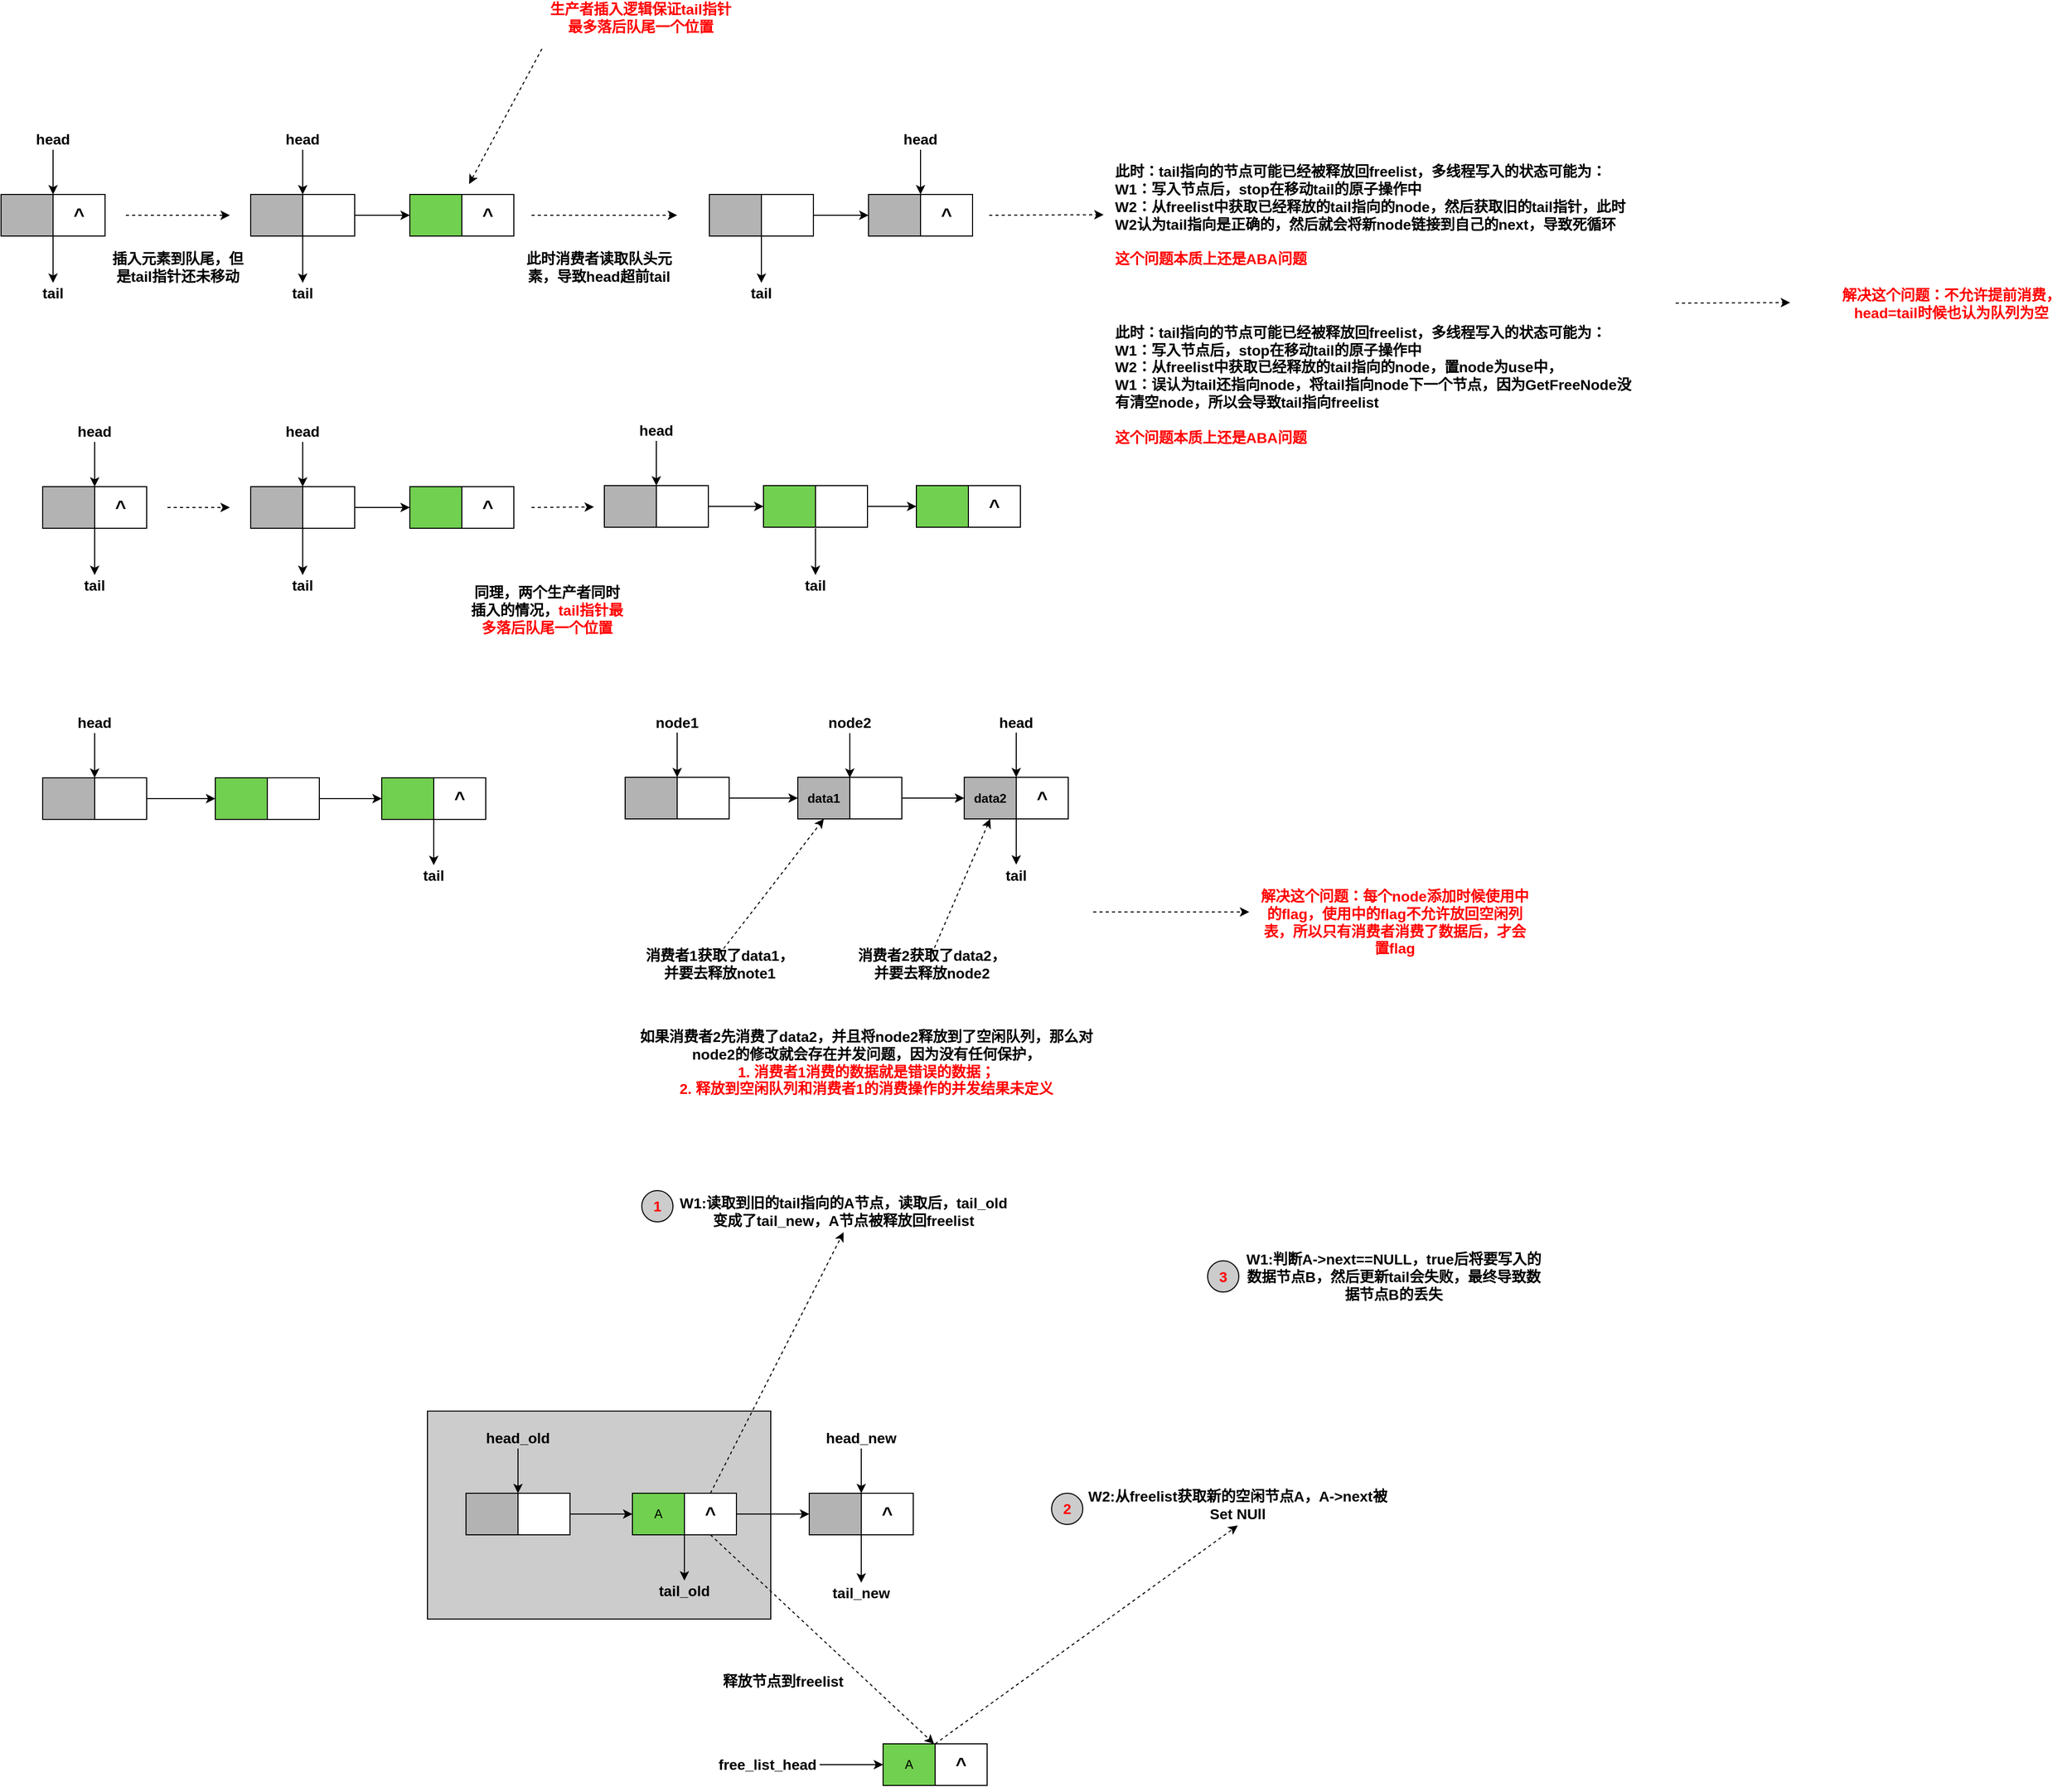 <mxfile version="14.1.1" type="github">
  <diagram id="2i-kSuf8YJ6PZaOD5piu" name="Page-1">
    <mxGraphModel dx="1186" dy="677" grid="1" gridSize="10" guides="1" tooltips="1" connect="1" arrows="1" fold="1" page="1" pageScale="1" pageWidth="827" pageHeight="1169" math="0" shadow="0">
      <root>
        <mxCell id="0" />
        <mxCell id="1" parent="0" />
        <mxCell id="8-dQ2X6_LbKBHd7kXa2N-51" value="" style="rounded=0;whiteSpace=wrap;html=1;fillColor=#CCCCCC;" vertex="1" parent="1">
          <mxGeometry x="530" y="1650" width="330" height="200" as="geometry" />
        </mxCell>
        <mxCell id="gaz1Uu5AwIauGs2SwcmH-5" value="" style="group" parent="1" vertex="1" connectable="0">
          <mxGeometry x="120" y="480" width="100" height="40" as="geometry" />
        </mxCell>
        <mxCell id="gaz1Uu5AwIauGs2SwcmH-3" value="" style="rounded=0;whiteSpace=wrap;html=1;fillColor=#B3B3B3;" parent="gaz1Uu5AwIauGs2SwcmH-5" vertex="1">
          <mxGeometry width="50" height="40" as="geometry" />
        </mxCell>
        <mxCell id="gaz1Uu5AwIauGs2SwcmH-4" value="&lt;b&gt;&lt;font style=&quot;font-size: 18px&quot;&gt;^&lt;/font&gt;&lt;/b&gt;" style="rounded=0;whiteSpace=wrap;html=1;" parent="gaz1Uu5AwIauGs2SwcmH-5" vertex="1">
          <mxGeometry x="50" width="50" height="40" as="geometry" />
        </mxCell>
        <mxCell id="gaz1Uu5AwIauGs2SwcmH-7" value="" style="endArrow=classic;html=1;entryX=0;entryY=0;entryDx=0;entryDy=0;" parent="1" source="gaz1Uu5AwIauGs2SwcmH-8" target="gaz1Uu5AwIauGs2SwcmH-4" edge="1">
          <mxGeometry width="50" height="50" relative="1" as="geometry">
            <mxPoint x="170" y="430" as="sourcePoint" />
            <mxPoint x="230" y="390" as="targetPoint" />
          </mxGeometry>
        </mxCell>
        <mxCell id="gaz1Uu5AwIauGs2SwcmH-8" value="&lt;font style=&quot;font-size: 14px&quot;&gt;&lt;b&gt;head&lt;/b&gt;&lt;/font&gt;" style="text;html=1;strokeColor=none;fillColor=none;align=center;verticalAlign=middle;whiteSpace=wrap;rounded=0;" parent="1" vertex="1">
          <mxGeometry x="150" y="417" width="40" height="20" as="geometry" />
        </mxCell>
        <mxCell id="gaz1Uu5AwIauGs2SwcmH-10" value="&lt;font style=&quot;font-size: 14px&quot;&gt;&lt;b&gt;tail&lt;/b&gt;&lt;/font&gt;" style="text;html=1;strokeColor=none;fillColor=none;align=center;verticalAlign=middle;whiteSpace=wrap;rounded=0;" parent="1" vertex="1">
          <mxGeometry x="150" y="565" width="40" height="20" as="geometry" />
        </mxCell>
        <mxCell id="gaz1Uu5AwIauGs2SwcmH-12" value="" style="endArrow=classic;html=1;exitX=1;exitY=1;exitDx=0;exitDy=0;entryX=0.5;entryY=0;entryDx=0;entryDy=0;" parent="1" source="gaz1Uu5AwIauGs2SwcmH-3" target="gaz1Uu5AwIauGs2SwcmH-10" edge="1">
          <mxGeometry width="50" height="50" relative="1" as="geometry">
            <mxPoint x="169.5" y="530" as="sourcePoint" />
            <mxPoint x="170" y="560" as="targetPoint" />
          </mxGeometry>
        </mxCell>
        <mxCell id="gaz1Uu5AwIauGs2SwcmH-13" value="" style="group" parent="1" vertex="1" connectable="0">
          <mxGeometry x="360" y="480" width="100" height="40" as="geometry" />
        </mxCell>
        <mxCell id="gaz1Uu5AwIauGs2SwcmH-14" value="" style="rounded=0;whiteSpace=wrap;html=1;fillColor=#B3B3B3;" parent="gaz1Uu5AwIauGs2SwcmH-13" vertex="1">
          <mxGeometry width="50" height="40" as="geometry" />
        </mxCell>
        <mxCell id="gaz1Uu5AwIauGs2SwcmH-15" value="" style="rounded=0;whiteSpace=wrap;html=1;" parent="gaz1Uu5AwIauGs2SwcmH-13" vertex="1">
          <mxGeometry x="50" width="50" height="40" as="geometry" />
        </mxCell>
        <mxCell id="gaz1Uu5AwIauGs2SwcmH-16" value="" style="endArrow=classic;html=1;entryX=0;entryY=0;entryDx=0;entryDy=0;" parent="1" source="gaz1Uu5AwIauGs2SwcmH-17" target="gaz1Uu5AwIauGs2SwcmH-15" edge="1">
          <mxGeometry width="50" height="50" relative="1" as="geometry">
            <mxPoint x="410" y="430" as="sourcePoint" />
            <mxPoint x="470" y="390" as="targetPoint" />
          </mxGeometry>
        </mxCell>
        <mxCell id="gaz1Uu5AwIauGs2SwcmH-17" value="&lt;font style=&quot;font-size: 14px&quot;&gt;&lt;b&gt;head&lt;/b&gt;&lt;/font&gt;" style="text;html=1;strokeColor=none;fillColor=none;align=center;verticalAlign=middle;whiteSpace=wrap;rounded=0;" parent="1" vertex="1">
          <mxGeometry x="390" y="417" width="40" height="20" as="geometry" />
        </mxCell>
        <mxCell id="gaz1Uu5AwIauGs2SwcmH-18" value="&lt;font style=&quot;font-size: 14px&quot;&gt;&lt;b&gt;tail&lt;/b&gt;&lt;/font&gt;" style="text;html=1;strokeColor=none;fillColor=none;align=center;verticalAlign=middle;whiteSpace=wrap;rounded=0;" parent="1" vertex="1">
          <mxGeometry x="390" y="565" width="40" height="20" as="geometry" />
        </mxCell>
        <mxCell id="gaz1Uu5AwIauGs2SwcmH-19" value="" style="endArrow=classic;html=1;exitX=1;exitY=1;exitDx=0;exitDy=0;entryX=0.5;entryY=0;entryDx=0;entryDy=0;" parent="1" source="gaz1Uu5AwIauGs2SwcmH-14" target="gaz1Uu5AwIauGs2SwcmH-18" edge="1">
          <mxGeometry width="50" height="50" relative="1" as="geometry">
            <mxPoint x="409.5" y="530" as="sourcePoint" />
            <mxPoint x="410" y="560" as="targetPoint" />
          </mxGeometry>
        </mxCell>
        <mxCell id="gaz1Uu5AwIauGs2SwcmH-20" value="" style="endArrow=classic;html=1;entryX=0;entryY=0.5;entryDx=0;entryDy=0;" parent="1" source="gaz1Uu5AwIauGs2SwcmH-15" target="gaz1Uu5AwIauGs2SwcmH-22" edge="1">
          <mxGeometry width="50" height="50" relative="1" as="geometry">
            <mxPoint x="530" y="527" as="sourcePoint" />
            <mxPoint x="510" y="500" as="targetPoint" />
          </mxGeometry>
        </mxCell>
        <mxCell id="gaz1Uu5AwIauGs2SwcmH-25" value="" style="group" parent="1" vertex="1" connectable="0">
          <mxGeometry x="513" y="480" width="100" height="40" as="geometry" />
        </mxCell>
        <mxCell id="gaz1Uu5AwIauGs2SwcmH-22" value="" style="rounded=0;whiteSpace=wrap;html=1;fillColor=#71D04F;" parent="gaz1Uu5AwIauGs2SwcmH-25" vertex="1">
          <mxGeometry width="50" height="40" as="geometry" />
        </mxCell>
        <mxCell id="gaz1Uu5AwIauGs2SwcmH-23" value="&lt;b&gt;&lt;font style=&quot;font-size: 18px&quot;&gt;^&lt;/font&gt;&lt;/b&gt;" style="rounded=0;whiteSpace=wrap;html=1;" parent="gaz1Uu5AwIauGs2SwcmH-25" vertex="1">
          <mxGeometry x="50" width="50" height="40" as="geometry" />
        </mxCell>
        <mxCell id="gaz1Uu5AwIauGs2SwcmH-26" value="" style="group" parent="1" vertex="1" connectable="0">
          <mxGeometry x="801" y="480" width="100" height="40" as="geometry" />
        </mxCell>
        <mxCell id="gaz1Uu5AwIauGs2SwcmH-27" value="" style="rounded=0;whiteSpace=wrap;html=1;fillColor=#B3B3B3;" parent="gaz1Uu5AwIauGs2SwcmH-26" vertex="1">
          <mxGeometry width="50" height="40" as="geometry" />
        </mxCell>
        <mxCell id="gaz1Uu5AwIauGs2SwcmH-28" value="" style="rounded=0;whiteSpace=wrap;html=1;" parent="gaz1Uu5AwIauGs2SwcmH-26" vertex="1">
          <mxGeometry x="50" width="50" height="40" as="geometry" />
        </mxCell>
        <mxCell id="gaz1Uu5AwIauGs2SwcmH-29" value="" style="endArrow=classic;html=1;entryX=1;entryY=0;entryDx=0;entryDy=0;" parent="1" source="gaz1Uu5AwIauGs2SwcmH-30" target="gaz1Uu5AwIauGs2SwcmH-35" edge="1">
          <mxGeometry width="50" height="50" relative="1" as="geometry">
            <mxPoint x="1004" y="430" as="sourcePoint" />
            <mxPoint x="1004" y="480" as="targetPoint" />
          </mxGeometry>
        </mxCell>
        <mxCell id="gaz1Uu5AwIauGs2SwcmH-30" value="&lt;font style=&quot;font-size: 14px&quot;&gt;&lt;b&gt;head&lt;/b&gt;&lt;/font&gt;" style="text;html=1;strokeColor=none;fillColor=none;align=center;verticalAlign=middle;whiteSpace=wrap;rounded=0;" parent="1" vertex="1">
          <mxGeometry x="984" y="417" width="40" height="20" as="geometry" />
        </mxCell>
        <mxCell id="gaz1Uu5AwIauGs2SwcmH-31" value="&lt;font style=&quot;font-size: 14px&quot;&gt;&lt;b&gt;tail&lt;/b&gt;&lt;/font&gt;" style="text;html=1;strokeColor=none;fillColor=none;align=center;verticalAlign=middle;whiteSpace=wrap;rounded=0;" parent="1" vertex="1">
          <mxGeometry x="831" y="565" width="40" height="20" as="geometry" />
        </mxCell>
        <mxCell id="gaz1Uu5AwIauGs2SwcmH-32" value="" style="endArrow=classic;html=1;exitX=1;exitY=1;exitDx=0;exitDy=0;entryX=0.5;entryY=0;entryDx=0;entryDy=0;" parent="1" source="gaz1Uu5AwIauGs2SwcmH-27" target="gaz1Uu5AwIauGs2SwcmH-31" edge="1">
          <mxGeometry width="50" height="50" relative="1" as="geometry">
            <mxPoint x="850.5" y="530" as="sourcePoint" />
            <mxPoint x="851" y="560" as="targetPoint" />
          </mxGeometry>
        </mxCell>
        <mxCell id="gaz1Uu5AwIauGs2SwcmH-33" value="" style="endArrow=classic;html=1;entryX=0;entryY=0.5;entryDx=0;entryDy=0;" parent="1" source="gaz1Uu5AwIauGs2SwcmH-28" target="gaz1Uu5AwIauGs2SwcmH-35" edge="1">
          <mxGeometry width="50" height="50" relative="1" as="geometry">
            <mxPoint x="971" y="527" as="sourcePoint" />
            <mxPoint x="951" y="500" as="targetPoint" />
          </mxGeometry>
        </mxCell>
        <mxCell id="gaz1Uu5AwIauGs2SwcmH-37" value="" style="group" parent="1" vertex="1" connectable="0">
          <mxGeometry x="954" y="480" width="100" height="40" as="geometry" />
        </mxCell>
        <mxCell id="gaz1Uu5AwIauGs2SwcmH-35" value="" style="rounded=0;whiteSpace=wrap;html=1;fillColor=#B3B3B3;" parent="gaz1Uu5AwIauGs2SwcmH-37" vertex="1">
          <mxGeometry width="50" height="40" as="geometry" />
        </mxCell>
        <mxCell id="gaz1Uu5AwIauGs2SwcmH-36" value="&lt;b&gt;&lt;font style=&quot;font-size: 18px&quot;&gt;^&lt;/font&gt;&lt;/b&gt;" style="rounded=0;whiteSpace=wrap;html=1;" parent="gaz1Uu5AwIauGs2SwcmH-37" vertex="1">
          <mxGeometry x="50" width="50" height="40" as="geometry" />
        </mxCell>
        <mxCell id="gaz1Uu5AwIauGs2SwcmH-45" value="" style="endArrow=classic;html=1;dashed=1;" parent="1" edge="1">
          <mxGeometry width="50" height="50" relative="1" as="geometry">
            <mxPoint x="240" y="500" as="sourcePoint" />
            <mxPoint x="340" y="500" as="targetPoint" />
          </mxGeometry>
        </mxCell>
        <mxCell id="gaz1Uu5AwIauGs2SwcmH-46" value="" style="endArrow=classic;html=1;dashed=1;" parent="1" edge="1">
          <mxGeometry width="50" height="50" relative="1" as="geometry">
            <mxPoint x="630" y="500" as="sourcePoint" />
            <mxPoint x="770" y="500" as="targetPoint" />
          </mxGeometry>
        </mxCell>
        <mxCell id="gaz1Uu5AwIauGs2SwcmH-47" value="" style="endArrow=classic;html=1;dashed=1;" parent="1" edge="1">
          <mxGeometry width="50" height="50" relative="1" as="geometry">
            <mxPoint x="1070" y="500" as="sourcePoint" />
            <mxPoint x="1180" y="499.5" as="targetPoint" />
          </mxGeometry>
        </mxCell>
        <mxCell id="gaz1Uu5AwIauGs2SwcmH-48" value="" style="group" parent="1" vertex="1" connectable="0">
          <mxGeometry x="160" y="761" width="100" height="40" as="geometry" />
        </mxCell>
        <mxCell id="gaz1Uu5AwIauGs2SwcmH-49" value="" style="rounded=0;whiteSpace=wrap;html=1;fillColor=#B3B3B3;" parent="gaz1Uu5AwIauGs2SwcmH-48" vertex="1">
          <mxGeometry width="50" height="40" as="geometry" />
        </mxCell>
        <mxCell id="gaz1Uu5AwIauGs2SwcmH-50" value="&lt;b&gt;&lt;font style=&quot;font-size: 18px&quot;&gt;^&lt;/font&gt;&lt;/b&gt;" style="rounded=0;whiteSpace=wrap;html=1;" parent="gaz1Uu5AwIauGs2SwcmH-48" vertex="1">
          <mxGeometry x="50" width="50" height="40" as="geometry" />
        </mxCell>
        <mxCell id="gaz1Uu5AwIauGs2SwcmH-51" value="" style="endArrow=classic;html=1;entryX=0;entryY=0;entryDx=0;entryDy=0;" parent="1" source="gaz1Uu5AwIauGs2SwcmH-52" target="gaz1Uu5AwIauGs2SwcmH-50" edge="1">
          <mxGeometry width="50" height="50" relative="1" as="geometry">
            <mxPoint x="210" y="711" as="sourcePoint" />
            <mxPoint x="270" y="671" as="targetPoint" />
          </mxGeometry>
        </mxCell>
        <mxCell id="gaz1Uu5AwIauGs2SwcmH-52" value="&lt;font style=&quot;font-size: 14px&quot;&gt;&lt;b&gt;head&lt;/b&gt;&lt;/font&gt;" style="text;html=1;strokeColor=none;fillColor=none;align=center;verticalAlign=middle;whiteSpace=wrap;rounded=0;" parent="1" vertex="1">
          <mxGeometry x="190" y="698" width="40" height="20" as="geometry" />
        </mxCell>
        <mxCell id="gaz1Uu5AwIauGs2SwcmH-53" value="&lt;font style=&quot;font-size: 14px&quot;&gt;&lt;b&gt;tail&lt;/b&gt;&lt;/font&gt;" style="text;html=1;strokeColor=none;fillColor=none;align=center;verticalAlign=middle;whiteSpace=wrap;rounded=0;" parent="1" vertex="1">
          <mxGeometry x="190" y="846" width="40" height="20" as="geometry" />
        </mxCell>
        <mxCell id="gaz1Uu5AwIauGs2SwcmH-54" value="" style="endArrow=classic;html=1;exitX=1;exitY=1;exitDx=0;exitDy=0;entryX=0.5;entryY=0;entryDx=0;entryDy=0;" parent="1" source="gaz1Uu5AwIauGs2SwcmH-49" target="gaz1Uu5AwIauGs2SwcmH-53" edge="1">
          <mxGeometry width="50" height="50" relative="1" as="geometry">
            <mxPoint x="209.5" y="811" as="sourcePoint" />
            <mxPoint x="210" y="841" as="targetPoint" />
          </mxGeometry>
        </mxCell>
        <mxCell id="gaz1Uu5AwIauGs2SwcmH-55" value="" style="group" parent="1" vertex="1" connectable="0">
          <mxGeometry x="360" y="761" width="100" height="40" as="geometry" />
        </mxCell>
        <mxCell id="gaz1Uu5AwIauGs2SwcmH-56" value="" style="rounded=0;whiteSpace=wrap;html=1;fillColor=#B3B3B3;" parent="gaz1Uu5AwIauGs2SwcmH-55" vertex="1">
          <mxGeometry width="50" height="40" as="geometry" />
        </mxCell>
        <mxCell id="gaz1Uu5AwIauGs2SwcmH-57" value="" style="rounded=0;whiteSpace=wrap;html=1;" parent="gaz1Uu5AwIauGs2SwcmH-55" vertex="1">
          <mxGeometry x="50" width="50" height="40" as="geometry" />
        </mxCell>
        <mxCell id="gaz1Uu5AwIauGs2SwcmH-58" value="" style="endArrow=classic;html=1;entryX=0;entryY=0;entryDx=0;entryDy=0;" parent="1" source="gaz1Uu5AwIauGs2SwcmH-59" target="gaz1Uu5AwIauGs2SwcmH-57" edge="1">
          <mxGeometry width="50" height="50" relative="1" as="geometry">
            <mxPoint x="410" y="711" as="sourcePoint" />
            <mxPoint x="470" y="671" as="targetPoint" />
          </mxGeometry>
        </mxCell>
        <mxCell id="gaz1Uu5AwIauGs2SwcmH-59" value="&lt;font style=&quot;font-size: 14px&quot;&gt;&lt;b&gt;head&lt;/b&gt;&lt;/font&gt;" style="text;html=1;strokeColor=none;fillColor=none;align=center;verticalAlign=middle;whiteSpace=wrap;rounded=0;" parent="1" vertex="1">
          <mxGeometry x="390" y="698" width="40" height="20" as="geometry" />
        </mxCell>
        <mxCell id="gaz1Uu5AwIauGs2SwcmH-60" value="&lt;font style=&quot;font-size: 14px&quot;&gt;&lt;b&gt;tail&lt;/b&gt;&lt;/font&gt;" style="text;html=1;strokeColor=none;fillColor=none;align=center;verticalAlign=middle;whiteSpace=wrap;rounded=0;" parent="1" vertex="1">
          <mxGeometry x="390" y="846" width="40" height="20" as="geometry" />
        </mxCell>
        <mxCell id="gaz1Uu5AwIauGs2SwcmH-61" value="" style="endArrow=classic;html=1;exitX=1;exitY=1;exitDx=0;exitDy=0;entryX=0.5;entryY=0;entryDx=0;entryDy=0;" parent="1" source="gaz1Uu5AwIauGs2SwcmH-56" target="gaz1Uu5AwIauGs2SwcmH-60" edge="1">
          <mxGeometry width="50" height="50" relative="1" as="geometry">
            <mxPoint x="409.5" y="811" as="sourcePoint" />
            <mxPoint x="410" y="841" as="targetPoint" />
          </mxGeometry>
        </mxCell>
        <mxCell id="gaz1Uu5AwIauGs2SwcmH-62" value="" style="endArrow=classic;html=1;entryX=0;entryY=0.5;entryDx=0;entryDy=0;" parent="1" source="gaz1Uu5AwIauGs2SwcmH-57" target="gaz1Uu5AwIauGs2SwcmH-64" edge="1">
          <mxGeometry width="50" height="50" relative="1" as="geometry">
            <mxPoint x="530" y="808" as="sourcePoint" />
            <mxPoint x="510" y="781" as="targetPoint" />
          </mxGeometry>
        </mxCell>
        <mxCell id="gaz1Uu5AwIauGs2SwcmH-63" value="" style="group" parent="1" vertex="1" connectable="0">
          <mxGeometry x="513" y="761" width="100" height="40" as="geometry" />
        </mxCell>
        <mxCell id="gaz1Uu5AwIauGs2SwcmH-64" value="" style="rounded=0;whiteSpace=wrap;html=1;fillColor=#71D04F;" parent="gaz1Uu5AwIauGs2SwcmH-63" vertex="1">
          <mxGeometry width="50" height="40" as="geometry" />
        </mxCell>
        <mxCell id="gaz1Uu5AwIauGs2SwcmH-65" value="&lt;b&gt;&lt;font style=&quot;font-size: 18px&quot;&gt;^&lt;/font&gt;&lt;/b&gt;" style="rounded=0;whiteSpace=wrap;html=1;" parent="gaz1Uu5AwIauGs2SwcmH-63" vertex="1">
          <mxGeometry x="50" width="50" height="40" as="geometry" />
        </mxCell>
        <mxCell id="gaz1Uu5AwIauGs2SwcmH-84" value="" style="endArrow=classic;html=1;dashed=1;" parent="1" edge="1">
          <mxGeometry width="50" height="50" relative="1" as="geometry">
            <mxPoint x="280" y="781" as="sourcePoint" />
            <mxPoint x="340" y="781" as="targetPoint" />
          </mxGeometry>
        </mxCell>
        <mxCell id="gaz1Uu5AwIauGs2SwcmH-85" value="" style="endArrow=classic;html=1;dashed=1;" parent="1" edge="1">
          <mxGeometry width="50" height="50" relative="1" as="geometry">
            <mxPoint x="630" y="781" as="sourcePoint" />
            <mxPoint x="690" y="780.5" as="targetPoint" />
          </mxGeometry>
        </mxCell>
        <mxCell id="gaz1Uu5AwIauGs2SwcmH-87" value="" style="group" parent="1" vertex="1" connectable="0">
          <mxGeometry x="700" y="760" width="100" height="40" as="geometry" />
        </mxCell>
        <mxCell id="gaz1Uu5AwIauGs2SwcmH-88" value="" style="rounded=0;whiteSpace=wrap;html=1;fillColor=#B3B3B3;" parent="gaz1Uu5AwIauGs2SwcmH-87" vertex="1">
          <mxGeometry width="50" height="40" as="geometry" />
        </mxCell>
        <mxCell id="gaz1Uu5AwIauGs2SwcmH-89" value="" style="rounded=0;whiteSpace=wrap;html=1;" parent="gaz1Uu5AwIauGs2SwcmH-87" vertex="1">
          <mxGeometry x="50" width="50" height="40" as="geometry" />
        </mxCell>
        <mxCell id="gaz1Uu5AwIauGs2SwcmH-90" value="" style="endArrow=classic;html=1;entryX=0;entryY=0;entryDx=0;entryDy=0;" parent="1" source="gaz1Uu5AwIauGs2SwcmH-91" target="gaz1Uu5AwIauGs2SwcmH-89" edge="1">
          <mxGeometry width="50" height="50" relative="1" as="geometry">
            <mxPoint x="750" y="710" as="sourcePoint" />
            <mxPoint x="810" y="670" as="targetPoint" />
          </mxGeometry>
        </mxCell>
        <mxCell id="gaz1Uu5AwIauGs2SwcmH-91" value="&lt;font style=&quot;font-size: 14px&quot;&gt;&lt;b&gt;head&lt;/b&gt;&lt;/font&gt;" style="text;html=1;strokeColor=none;fillColor=none;align=center;verticalAlign=middle;whiteSpace=wrap;rounded=0;" parent="1" vertex="1">
          <mxGeometry x="730" y="697" width="40" height="20" as="geometry" />
        </mxCell>
        <mxCell id="gaz1Uu5AwIauGs2SwcmH-92" value="&lt;font style=&quot;font-size: 14px&quot;&gt;&lt;b&gt;tail&lt;/b&gt;&lt;/font&gt;" style="text;html=1;strokeColor=none;fillColor=none;align=center;verticalAlign=middle;whiteSpace=wrap;rounded=0;" parent="1" vertex="1">
          <mxGeometry x="883" y="846" width="40" height="20" as="geometry" />
        </mxCell>
        <mxCell id="gaz1Uu5AwIauGs2SwcmH-93" value="" style="endArrow=classic;html=1;exitX=1;exitY=1;exitDx=0;exitDy=0;entryX=0.5;entryY=0;entryDx=0;entryDy=0;" parent="1" target="gaz1Uu5AwIauGs2SwcmH-92" edge="1">
          <mxGeometry width="50" height="50" relative="1" as="geometry">
            <mxPoint x="903" y="801" as="sourcePoint" />
            <mxPoint x="903" y="841" as="targetPoint" />
          </mxGeometry>
        </mxCell>
        <mxCell id="gaz1Uu5AwIauGs2SwcmH-94" value="" style="endArrow=classic;html=1;entryX=0;entryY=0.5;entryDx=0;entryDy=0;" parent="1" source="gaz1Uu5AwIauGs2SwcmH-89" target="gaz1Uu5AwIauGs2SwcmH-96" edge="1">
          <mxGeometry width="50" height="50" relative="1" as="geometry">
            <mxPoint x="870" y="807" as="sourcePoint" />
            <mxPoint x="850" y="780" as="targetPoint" />
          </mxGeometry>
        </mxCell>
        <mxCell id="gaz1Uu5AwIauGs2SwcmH-95" value="" style="group" parent="1" vertex="1" connectable="0">
          <mxGeometry x="853" y="760" width="100" height="40" as="geometry" />
        </mxCell>
        <mxCell id="gaz1Uu5AwIauGs2SwcmH-96" value="" style="rounded=0;whiteSpace=wrap;html=1;fillColor=#71D04F;" parent="gaz1Uu5AwIauGs2SwcmH-95" vertex="1">
          <mxGeometry width="50" height="40" as="geometry" />
        </mxCell>
        <mxCell id="gaz1Uu5AwIauGs2SwcmH-97" value="" style="rounded=0;whiteSpace=wrap;html=1;" parent="gaz1Uu5AwIauGs2SwcmH-95" vertex="1">
          <mxGeometry x="50" width="50" height="40" as="geometry" />
        </mxCell>
        <mxCell id="gaz1Uu5AwIauGs2SwcmH-98" value="" style="group" parent="1" vertex="1" connectable="0">
          <mxGeometry x="1000" y="760" width="100" height="40" as="geometry" />
        </mxCell>
        <mxCell id="gaz1Uu5AwIauGs2SwcmH-99" value="" style="rounded=0;whiteSpace=wrap;html=1;fillColor=#71D04F;" parent="gaz1Uu5AwIauGs2SwcmH-98" vertex="1">
          <mxGeometry width="50" height="40" as="geometry" />
        </mxCell>
        <mxCell id="gaz1Uu5AwIauGs2SwcmH-100" value="&lt;b&gt;&lt;font style=&quot;font-size: 18px&quot;&gt;^&lt;/font&gt;&lt;/b&gt;" style="rounded=0;whiteSpace=wrap;html=1;" parent="gaz1Uu5AwIauGs2SwcmH-98" vertex="1">
          <mxGeometry x="50" width="50" height="40" as="geometry" />
        </mxCell>
        <mxCell id="gaz1Uu5AwIauGs2SwcmH-101" value="" style="endArrow=classic;html=1;entryX=0;entryY=0.5;entryDx=0;entryDy=0;exitX=1;exitY=0.5;exitDx=0;exitDy=0;" parent="1" source="gaz1Uu5AwIauGs2SwcmH-97" target="gaz1Uu5AwIauGs2SwcmH-99" edge="1">
          <mxGeometry width="50" height="50" relative="1" as="geometry">
            <mxPoint x="970" y="830" as="sourcePoint" />
            <mxPoint x="1023" y="830" as="targetPoint" />
          </mxGeometry>
        </mxCell>
        <mxCell id="gaz1Uu5AwIauGs2SwcmH-102" value="&lt;font style=&quot;font-size: 14px&quot;&gt;&lt;b&gt;插入元素到队尾，但是tail指针还未移动&lt;/b&gt;&lt;/font&gt;" style="text;html=1;strokeColor=none;fillColor=none;align=center;verticalAlign=middle;whiteSpace=wrap;rounded=0;" parent="1" vertex="1">
          <mxGeometry x="220" y="540" width="140" height="20" as="geometry" />
        </mxCell>
        <mxCell id="gaz1Uu5AwIauGs2SwcmH-103" value="&lt;font style=&quot;font-size: 14px&quot;&gt;&lt;b&gt;此时消费者读取队头元素，导致head超前tail&lt;/b&gt;&lt;/font&gt;" style="text;html=1;strokeColor=none;fillColor=none;align=center;verticalAlign=middle;whiteSpace=wrap;rounded=0;" parent="1" vertex="1">
          <mxGeometry x="620" y="540" width="150" height="20" as="geometry" />
        </mxCell>
        <mxCell id="gaz1Uu5AwIauGs2SwcmH-105" value="" style="endArrow=classic;html=1;dashed=1;" parent="1" edge="1">
          <mxGeometry width="50" height="50" relative="1" as="geometry">
            <mxPoint x="640" y="340" as="sourcePoint" />
            <mxPoint x="570" y="470" as="targetPoint" />
          </mxGeometry>
        </mxCell>
        <mxCell id="gaz1Uu5AwIauGs2SwcmH-106" value="&lt;font style=&quot;font-size: 14px&quot; color=&quot;#ff0000&quot;&gt;&lt;b&gt;生产者插入逻辑保证tail指针最多落后队尾一个位置&lt;/b&gt;&lt;/font&gt;" style="text;html=1;strokeColor=none;fillColor=none;align=center;verticalAlign=middle;whiteSpace=wrap;rounded=0;" parent="1" vertex="1">
          <mxGeometry x="640" y="300" width="190" height="20" as="geometry" />
        </mxCell>
        <mxCell id="gaz1Uu5AwIauGs2SwcmH-107" value="&lt;span style=&quot;font-size: 14px&quot;&gt;&lt;b&gt;同理，两个生产者同时插入的情况，&lt;/b&gt;&lt;/span&gt;&lt;b style=&quot;color: rgb(255 , 0 , 0) ; font-size: 14px&quot;&gt;tail指针最多落后队尾一个位置&lt;/b&gt;" style="text;html=1;strokeColor=none;fillColor=none;align=center;verticalAlign=middle;whiteSpace=wrap;rounded=0;" parent="1" vertex="1">
          <mxGeometry x="570" y="870" width="150" height="20" as="geometry" />
        </mxCell>
        <mxCell id="gaz1Uu5AwIauGs2SwcmH-111" value="" style="endArrow=classic;html=1;entryX=1;entryY=0;entryDx=0;entryDy=0;" parent="1" source="gaz1Uu5AwIauGs2SwcmH-112" target="gaz1Uu5AwIauGs2SwcmH-117" edge="1">
          <mxGeometry width="50" height="50" relative="1" as="geometry">
            <mxPoint x="210" y="991" as="sourcePoint" />
            <mxPoint x="210" y="1041" as="targetPoint" />
          </mxGeometry>
        </mxCell>
        <mxCell id="gaz1Uu5AwIauGs2SwcmH-112" value="&lt;font style=&quot;font-size: 14px&quot;&gt;&lt;b&gt;head&lt;/b&gt;&lt;/font&gt;" style="text;html=1;strokeColor=none;fillColor=none;align=center;verticalAlign=middle;whiteSpace=wrap;rounded=0;" parent="1" vertex="1">
          <mxGeometry x="190" y="978" width="40" height="20" as="geometry" />
        </mxCell>
        <mxCell id="gaz1Uu5AwIauGs2SwcmH-113" value="&lt;font style=&quot;font-size: 14px&quot;&gt;&lt;b&gt;tail&lt;/b&gt;&lt;/font&gt;" style="text;html=1;strokeColor=none;fillColor=none;align=center;verticalAlign=middle;whiteSpace=wrap;rounded=0;" parent="1" vertex="1">
          <mxGeometry x="516" y="1125" width="40" height="20" as="geometry" />
        </mxCell>
        <mxCell id="gaz1Uu5AwIauGs2SwcmH-114" value="" style="endArrow=classic;html=1;exitX=0;exitY=1;exitDx=0;exitDy=0;entryX=0.5;entryY=0;entryDx=0;entryDy=0;" parent="1" source="gaz1Uu5AwIauGs2SwcmH-121" target="gaz1Uu5AwIauGs2SwcmH-113" edge="1">
          <mxGeometry width="50" height="50" relative="1" as="geometry">
            <mxPoint x="536" y="1080" as="sourcePoint" />
            <mxPoint x="536" y="1120" as="targetPoint" />
          </mxGeometry>
        </mxCell>
        <mxCell id="gaz1Uu5AwIauGs2SwcmH-116" value="" style="group" parent="1" vertex="1" connectable="0">
          <mxGeometry x="160" y="1041" width="100" height="40" as="geometry" />
        </mxCell>
        <mxCell id="gaz1Uu5AwIauGs2SwcmH-117" value="" style="rounded=0;whiteSpace=wrap;html=1;fillColor=#B3B3B3;" parent="gaz1Uu5AwIauGs2SwcmH-116" vertex="1">
          <mxGeometry width="50" height="40" as="geometry" />
        </mxCell>
        <mxCell id="gaz1Uu5AwIauGs2SwcmH-118" value="" style="rounded=0;whiteSpace=wrap;html=1;" parent="gaz1Uu5AwIauGs2SwcmH-116" vertex="1">
          <mxGeometry x="50" width="50" height="40" as="geometry" />
        </mxCell>
        <mxCell id="gaz1Uu5AwIauGs2SwcmH-119" value="" style="group" parent="1" vertex="1" connectable="0">
          <mxGeometry x="486" y="1041" width="100" height="40" as="geometry" />
        </mxCell>
        <mxCell id="gaz1Uu5AwIauGs2SwcmH-120" value="" style="rounded=0;whiteSpace=wrap;html=1;fillColor=#71D04F;" parent="gaz1Uu5AwIauGs2SwcmH-119" vertex="1">
          <mxGeometry width="50" height="40" as="geometry" />
        </mxCell>
        <mxCell id="gaz1Uu5AwIauGs2SwcmH-121" value="&lt;b&gt;&lt;font style=&quot;font-size: 18px&quot;&gt;^&lt;/font&gt;&lt;/b&gt;" style="rounded=0;whiteSpace=wrap;html=1;" parent="gaz1Uu5AwIauGs2SwcmH-119" vertex="1">
          <mxGeometry x="50" width="50" height="40" as="geometry" />
        </mxCell>
        <mxCell id="gaz1Uu5AwIauGs2SwcmH-124" value="" style="group" parent="1" vertex="1" connectable="0">
          <mxGeometry x="326" y="1041" width="100" height="40" as="geometry" />
        </mxCell>
        <mxCell id="gaz1Uu5AwIauGs2SwcmH-125" value="" style="rounded=0;whiteSpace=wrap;html=1;fillColor=#71D04F;" parent="gaz1Uu5AwIauGs2SwcmH-124" vertex="1">
          <mxGeometry width="50" height="40" as="geometry" />
        </mxCell>
        <mxCell id="gaz1Uu5AwIauGs2SwcmH-126" value="" style="rounded=0;whiteSpace=wrap;html=1;" parent="gaz1Uu5AwIauGs2SwcmH-124" vertex="1">
          <mxGeometry x="50" width="50" height="40" as="geometry" />
        </mxCell>
        <mxCell id="gaz1Uu5AwIauGs2SwcmH-128" value="" style="endArrow=classic;html=1;entryX=0;entryY=0.5;entryDx=0;entryDy=0;exitX=1;exitY=0.5;exitDx=0;exitDy=0;" parent="1" source="gaz1Uu5AwIauGs2SwcmH-118" target="gaz1Uu5AwIauGs2SwcmH-125" edge="1">
          <mxGeometry width="50" height="50" relative="1" as="geometry">
            <mxPoint x="266" y="1060.5" as="sourcePoint" />
            <mxPoint x="319" y="1060.5" as="targetPoint" />
          </mxGeometry>
        </mxCell>
        <mxCell id="gaz1Uu5AwIauGs2SwcmH-129" value="" style="endArrow=classic;html=1;entryX=0;entryY=0.5;entryDx=0;entryDy=0;exitX=1;exitY=0.5;exitDx=0;exitDy=0;" parent="1" source="gaz1Uu5AwIauGs2SwcmH-126" target="gaz1Uu5AwIauGs2SwcmH-120" edge="1">
          <mxGeometry width="50" height="50" relative="1" as="geometry">
            <mxPoint x="426" y="1060.5" as="sourcePoint" />
            <mxPoint x="492" y="1060.5" as="targetPoint" />
          </mxGeometry>
        </mxCell>
        <mxCell id="gaz1Uu5AwIauGs2SwcmH-130" value="" style="endArrow=classic;html=1;entryX=1;entryY=0;entryDx=0;entryDy=0;" parent="1" source="gaz1Uu5AwIauGs2SwcmH-131" target="gaz1Uu5AwIauGs2SwcmH-135" edge="1">
          <mxGeometry width="50" height="50" relative="1" as="geometry">
            <mxPoint x="770" y="990.5" as="sourcePoint" />
            <mxPoint x="770" y="1040.5" as="targetPoint" />
          </mxGeometry>
        </mxCell>
        <mxCell id="gaz1Uu5AwIauGs2SwcmH-131" value="&lt;font style=&quot;font-size: 14px&quot;&gt;&lt;b&gt;node1&lt;/b&gt;&lt;/font&gt;" style="text;html=1;strokeColor=none;fillColor=none;align=center;verticalAlign=middle;whiteSpace=wrap;rounded=0;" parent="1" vertex="1">
          <mxGeometry x="750" y="977.5" width="40" height="20" as="geometry" />
        </mxCell>
        <mxCell id="gaz1Uu5AwIauGs2SwcmH-132" value="&lt;font style=&quot;font-size: 14px&quot;&gt;&lt;b&gt;tail&lt;/b&gt;&lt;/font&gt;" style="text;html=1;strokeColor=none;fillColor=none;align=center;verticalAlign=middle;whiteSpace=wrap;rounded=0;" parent="1" vertex="1">
          <mxGeometry x="1076" y="1124.5" width="40" height="20" as="geometry" />
        </mxCell>
        <mxCell id="gaz1Uu5AwIauGs2SwcmH-133" value="" style="endArrow=classic;html=1;exitX=0;exitY=1;exitDx=0;exitDy=0;entryX=0.5;entryY=0;entryDx=0;entryDy=0;" parent="1" source="gaz1Uu5AwIauGs2SwcmH-139" target="gaz1Uu5AwIauGs2SwcmH-132" edge="1">
          <mxGeometry width="50" height="50" relative="1" as="geometry">
            <mxPoint x="1096" y="1079.5" as="sourcePoint" />
            <mxPoint x="1096" y="1119.5" as="targetPoint" />
          </mxGeometry>
        </mxCell>
        <mxCell id="gaz1Uu5AwIauGs2SwcmH-134" value="" style="group" parent="1" vertex="1" connectable="0">
          <mxGeometry x="720" y="1040.5" width="100" height="40" as="geometry" />
        </mxCell>
        <mxCell id="gaz1Uu5AwIauGs2SwcmH-135" value="" style="rounded=0;whiteSpace=wrap;html=1;fillColor=#B3B3B3;" parent="gaz1Uu5AwIauGs2SwcmH-134" vertex="1">
          <mxGeometry width="50" height="40" as="geometry" />
        </mxCell>
        <mxCell id="gaz1Uu5AwIauGs2SwcmH-136" value="" style="rounded=0;whiteSpace=wrap;html=1;" parent="gaz1Uu5AwIauGs2SwcmH-134" vertex="1">
          <mxGeometry x="50" width="50" height="40" as="geometry" />
        </mxCell>
        <mxCell id="gaz1Uu5AwIauGs2SwcmH-137" value="" style="group" parent="1" vertex="1" connectable="0">
          <mxGeometry x="1046" y="1040.5" width="100" height="40" as="geometry" />
        </mxCell>
        <mxCell id="gaz1Uu5AwIauGs2SwcmH-138" value="&lt;b&gt;data2&lt;/b&gt;" style="rounded=0;whiteSpace=wrap;html=1;fillColor=#B3B3B3;" parent="gaz1Uu5AwIauGs2SwcmH-137" vertex="1">
          <mxGeometry width="50" height="40" as="geometry" />
        </mxCell>
        <mxCell id="gaz1Uu5AwIauGs2SwcmH-139" value="&lt;b&gt;&lt;font style=&quot;font-size: 18px&quot;&gt;^&lt;/font&gt;&lt;/b&gt;" style="rounded=0;whiteSpace=wrap;html=1;" parent="gaz1Uu5AwIauGs2SwcmH-137" vertex="1">
          <mxGeometry x="50" width="50" height="40" as="geometry" />
        </mxCell>
        <mxCell id="gaz1Uu5AwIauGs2SwcmH-140" value="" style="group" parent="1" vertex="1" connectable="0">
          <mxGeometry x="886" y="1040.5" width="100" height="40" as="geometry" />
        </mxCell>
        <mxCell id="gaz1Uu5AwIauGs2SwcmH-141" value="&lt;b&gt;data1&lt;/b&gt;" style="rounded=0;whiteSpace=wrap;html=1;fillColor=#B3B3B3;" parent="gaz1Uu5AwIauGs2SwcmH-140" vertex="1">
          <mxGeometry width="50" height="40" as="geometry" />
        </mxCell>
        <mxCell id="gaz1Uu5AwIauGs2SwcmH-142" value="" style="rounded=0;whiteSpace=wrap;html=1;" parent="gaz1Uu5AwIauGs2SwcmH-140" vertex="1">
          <mxGeometry x="50" width="50" height="40" as="geometry" />
        </mxCell>
        <mxCell id="gaz1Uu5AwIauGs2SwcmH-143" value="" style="endArrow=classic;html=1;entryX=0;entryY=0.5;entryDx=0;entryDy=0;exitX=1;exitY=0.5;exitDx=0;exitDy=0;" parent="1" source="gaz1Uu5AwIauGs2SwcmH-136" target="gaz1Uu5AwIauGs2SwcmH-141" edge="1">
          <mxGeometry width="50" height="50" relative="1" as="geometry">
            <mxPoint x="826" y="1060" as="sourcePoint" />
            <mxPoint x="879" y="1060" as="targetPoint" />
          </mxGeometry>
        </mxCell>
        <mxCell id="gaz1Uu5AwIauGs2SwcmH-144" value="" style="endArrow=classic;html=1;entryX=0;entryY=0.5;entryDx=0;entryDy=0;exitX=1;exitY=0.5;exitDx=0;exitDy=0;" parent="1" source="gaz1Uu5AwIauGs2SwcmH-142" target="gaz1Uu5AwIauGs2SwcmH-138" edge="1">
          <mxGeometry width="50" height="50" relative="1" as="geometry">
            <mxPoint x="986" y="1060" as="sourcePoint" />
            <mxPoint x="1052" y="1060" as="targetPoint" />
          </mxGeometry>
        </mxCell>
        <mxCell id="gaz1Uu5AwIauGs2SwcmH-145" value="" style="endArrow=classic;html=1;entryX=1;entryY=0;entryDx=0;entryDy=0;" parent="1" source="gaz1Uu5AwIauGs2SwcmH-146" edge="1">
          <mxGeometry width="50" height="50" relative="1" as="geometry">
            <mxPoint x="936" y="991" as="sourcePoint" />
            <mxPoint x="936" y="1041" as="targetPoint" />
          </mxGeometry>
        </mxCell>
        <mxCell id="gaz1Uu5AwIauGs2SwcmH-146" value="&lt;font style=&quot;font-size: 14px&quot;&gt;&lt;b&gt;node2&lt;/b&gt;&lt;/font&gt;" style="text;html=1;strokeColor=none;fillColor=none;align=center;verticalAlign=middle;whiteSpace=wrap;rounded=0;" parent="1" vertex="1">
          <mxGeometry x="916" y="978" width="40" height="20" as="geometry" />
        </mxCell>
        <mxCell id="gaz1Uu5AwIauGs2SwcmH-149" value="" style="endArrow=classic;html=1;entryX=1;entryY=0;entryDx=0;entryDy=0;" parent="1" source="gaz1Uu5AwIauGs2SwcmH-150" edge="1">
          <mxGeometry width="50" height="50" relative="1" as="geometry">
            <mxPoint x="1096" y="990.5" as="sourcePoint" />
            <mxPoint x="1096" y="1040.5" as="targetPoint" />
          </mxGeometry>
        </mxCell>
        <mxCell id="gaz1Uu5AwIauGs2SwcmH-150" value="&lt;font style=&quot;font-size: 14px&quot;&gt;&lt;b&gt;head&lt;/b&gt;&lt;/font&gt;" style="text;html=1;strokeColor=none;fillColor=none;align=center;verticalAlign=middle;whiteSpace=wrap;rounded=0;" parent="1" vertex="1">
          <mxGeometry x="1076" y="977.5" width="40" height="20" as="geometry" />
        </mxCell>
        <mxCell id="gaz1Uu5AwIauGs2SwcmH-151" value="&lt;span style=&quot;font-size: 14px&quot;&gt;&lt;b&gt;消费者1获取了data1，并要去释放note1&lt;/b&gt;&lt;/span&gt;" style="text;html=1;strokeColor=none;fillColor=none;align=center;verticalAlign=middle;whiteSpace=wrap;rounded=0;" parent="1" vertex="1">
          <mxGeometry x="736" y="1210" width="150" height="20" as="geometry" />
        </mxCell>
        <mxCell id="gaz1Uu5AwIauGs2SwcmH-152" value="&lt;span style=&quot;font-size: 14px&quot;&gt;&lt;b&gt;消费者2获取了data2，并要去释放node2&lt;/b&gt;&lt;/span&gt;" style="text;html=1;strokeColor=none;fillColor=none;align=center;verticalAlign=middle;whiteSpace=wrap;rounded=0;" parent="1" vertex="1">
          <mxGeometry x="940" y="1210" width="150" height="20" as="geometry" />
        </mxCell>
        <mxCell id="gaz1Uu5AwIauGs2SwcmH-154" value="" style="endArrow=classic;html=1;dashed=1;entryX=0.5;entryY=1;entryDx=0;entryDy=0;exitX=0.5;exitY=0;exitDx=0;exitDy=0;" parent="1" source="gaz1Uu5AwIauGs2SwcmH-151" target="gaz1Uu5AwIauGs2SwcmH-141" edge="1">
          <mxGeometry width="50" height="50" relative="1" as="geometry">
            <mxPoint x="850" y="1180" as="sourcePoint" />
            <mxPoint x="1320" y="1180" as="targetPoint" />
          </mxGeometry>
        </mxCell>
        <mxCell id="gaz1Uu5AwIauGs2SwcmH-155" value="" style="endArrow=classic;html=1;dashed=1;entryX=0.5;entryY=1;entryDx=0;entryDy=0;exitX=0.5;exitY=0;exitDx=0;exitDy=0;" parent="1" source="gaz1Uu5AwIauGs2SwcmH-152" target="gaz1Uu5AwIauGs2SwcmH-138" edge="1">
          <mxGeometry width="50" height="50" relative="1" as="geometry">
            <mxPoint x="1080" y="1180" as="sourcePoint" />
            <mxPoint x="1046" y="1089.5" as="targetPoint" />
          </mxGeometry>
        </mxCell>
        <mxCell id="gaz1Uu5AwIauGs2SwcmH-156" style="edgeStyle=orthogonalEdgeStyle;rounded=0;orthogonalLoop=1;jettySize=auto;html=1;exitX=0.5;exitY=1;exitDx=0;exitDy=0;dashed=1;" parent="1" source="gaz1Uu5AwIauGs2SwcmH-151" target="gaz1Uu5AwIauGs2SwcmH-151" edge="1">
          <mxGeometry relative="1" as="geometry" />
        </mxCell>
        <mxCell id="gaz1Uu5AwIauGs2SwcmH-157" value="&lt;span style=&quot;font-size: 14px&quot;&gt;&lt;b&gt;如果消费者2先消费了data2，并且将node2释放到了空闲队列，那么对node2的修改就会存在并发问题，因为没有任何保护，&lt;br&gt;&lt;font color=&quot;#ff0000&quot;&gt;1. 消费者1消费的数据就是错误的数据；&lt;br&gt;2. 释放到空闲队列和消费者1的消费操作的并发结果未定义&lt;/font&gt;&lt;br&gt;&lt;/b&gt;&lt;/span&gt;" style="text;html=1;strokeColor=none;fillColor=none;align=center;verticalAlign=middle;whiteSpace=wrap;rounded=0;" parent="1" vertex="1">
          <mxGeometry x="730" y="1270" width="444" height="90" as="geometry" />
        </mxCell>
        <mxCell id="evAg2mKujsgtPa_T0E3i-1" value="" style="endArrow=classic;html=1;dashed=1;" parent="1" edge="1">
          <mxGeometry width="50" height="50" relative="1" as="geometry">
            <mxPoint x="1170" y="1170" as="sourcePoint" />
            <mxPoint x="1320" y="1170" as="targetPoint" />
          </mxGeometry>
        </mxCell>
        <mxCell id="evAg2mKujsgtPa_T0E3i-2" value="&lt;span style=&quot;font-size: 14px&quot;&gt;&lt;b&gt;&lt;font color=&quot;#ff0000&quot;&gt;解决这个问题：每个node添加时候使用中的flag，使用中的flag不允许放回空闲列表，所以只有消费者消费了数据后，才会置flag&lt;/font&gt;&lt;/b&gt;&lt;/span&gt;" style="text;html=1;strokeColor=none;fillColor=none;align=center;verticalAlign=middle;whiteSpace=wrap;rounded=0;" parent="1" vertex="1">
          <mxGeometry x="1330" y="1125" width="260" height="110" as="geometry" />
        </mxCell>
        <mxCell id="evAg2mKujsgtPa_T0E3i-3" value="&lt;div style=&quot;text-align: left&quot;&gt;&lt;b style=&quot;font-size: 14px&quot;&gt;此时：tail指向的节点可能已经被释放回freelist，多线程写入的状态可能为：&lt;/b&gt;&lt;/div&gt;&lt;span style=&quot;font-size: 14px&quot;&gt;&lt;div style=&quot;text-align: left&quot;&gt;&lt;b&gt;W1：写入节点后，stop在移动tail的原子操作中&lt;/b&gt;&lt;/div&gt;&lt;div style=&quot;font-weight: bold ; text-align: left&quot;&gt;&lt;b&gt;W2：从freelist中获取已经释放的tail指向的node，然后获取旧的tail指针，此时W2认为tail指向是正确的，然后就会将新node链接到自己的next，导致死循环&lt;br&gt;&lt;br&gt;&lt;/b&gt;&lt;/div&gt;&lt;div style=&quot;text-align: left&quot;&gt;&lt;b&gt;&lt;font color=&quot;#ff0000&quot;&gt;这个问题本质上还是ABA问题&lt;/font&gt;&lt;/b&gt;&lt;/div&gt;&lt;/span&gt;" style="text;html=1;strokeColor=none;fillColor=none;align=center;verticalAlign=middle;whiteSpace=wrap;rounded=0;" parent="1" vertex="1">
          <mxGeometry x="1190" y="445" width="500" height="110" as="geometry" />
        </mxCell>
        <mxCell id="evAg2mKujsgtPa_T0E3i-4" value="" style="endArrow=classic;html=1;dashed=1;" parent="1" edge="1">
          <mxGeometry width="50" height="50" relative="1" as="geometry">
            <mxPoint x="1730" y="584.5" as="sourcePoint" />
            <mxPoint x="1840" y="584" as="targetPoint" />
          </mxGeometry>
        </mxCell>
        <mxCell id="evAg2mKujsgtPa_T0E3i-5" value="&lt;span style=&quot;font-size: 14px&quot;&gt;&lt;b&gt;&lt;font color=&quot;#ff0000&quot;&gt;解决这个问题：不允许提前消费，head=tail时候也认为队列为空&lt;/font&gt;&lt;/b&gt;&lt;/span&gt;" style="text;html=1;strokeColor=none;fillColor=none;align=center;verticalAlign=middle;whiteSpace=wrap;rounded=0;" parent="1" vertex="1">
          <mxGeometry x="1880" y="530" width="230" height="110" as="geometry" />
        </mxCell>
        <mxCell id="evAg2mKujsgtPa_T0E3i-6" value="&lt;div style=&quot;text-align: left&quot;&gt;&lt;b style=&quot;font-size: 14px&quot;&gt;此时：tail指向的节点可能已经被释放回freelist，多线程写入的状态可能为：&lt;/b&gt;&lt;/div&gt;&lt;span style=&quot;font-size: 14px&quot;&gt;&lt;div style=&quot;text-align: left&quot;&gt;&lt;b&gt;W1：写入节点后，stop在移动tail的原子操作中&lt;/b&gt;&lt;/div&gt;&lt;div style=&quot;font-weight: bold ; text-align: left&quot;&gt;&lt;b&gt;W2：从freelist中获取已经释放的tail指向的node，置node为use中，&lt;br&gt;W1：误认为tail还指向node，将tail指向node下一个节点，因为GetFreeNode没有清空node，所以会导致tail指向freelist&lt;br&gt;&lt;br&gt;&lt;/b&gt;&lt;/div&gt;&lt;div style=&quot;text-align: left&quot;&gt;&lt;b&gt;&lt;font color=&quot;#ff0000&quot;&gt;这个问题本质上还是ABA问题&lt;/font&gt;&lt;/b&gt;&lt;/div&gt;&lt;/span&gt;" style="text;html=1;strokeColor=none;fillColor=none;align=center;verticalAlign=middle;whiteSpace=wrap;rounded=0;" parent="1" vertex="1">
          <mxGeometry x="1190" y="608" width="500" height="110" as="geometry" />
        </mxCell>
        <mxCell id="8-dQ2X6_LbKBHd7kXa2N-32" value="" style="endArrow=classic;html=1;entryX=1;entryY=0;entryDx=0;entryDy=0;" edge="1" parent="1" source="8-dQ2X6_LbKBHd7kXa2N-33">
          <mxGeometry width="50" height="50" relative="1" as="geometry">
            <mxPoint x="617" y="1679" as="sourcePoint" />
            <mxPoint x="617" y="1729" as="targetPoint" />
          </mxGeometry>
        </mxCell>
        <mxCell id="8-dQ2X6_LbKBHd7kXa2N-33" value="&lt;font style=&quot;font-size: 14px&quot;&gt;&lt;b&gt;head_old&lt;/b&gt;&lt;/font&gt;" style="text;html=1;strokeColor=none;fillColor=none;align=center;verticalAlign=middle;whiteSpace=wrap;rounded=0;" vertex="1" parent="1">
          <mxGeometry x="597" y="1666" width="40" height="20" as="geometry" />
        </mxCell>
        <mxCell id="8-dQ2X6_LbKBHd7kXa2N-34" value="&lt;font style=&quot;font-size: 14px&quot;&gt;&lt;b&gt;tail_old&lt;/b&gt;&lt;/font&gt;" style="text;html=1;strokeColor=none;fillColor=none;align=center;verticalAlign=middle;whiteSpace=wrap;rounded=0;" vertex="1" parent="1">
          <mxGeometry x="757" y="1813" width="40" height="20" as="geometry" />
        </mxCell>
        <mxCell id="8-dQ2X6_LbKBHd7kXa2N-35" value="" style="endArrow=classic;html=1;exitX=0;exitY=1;exitDx=0;exitDy=0;entryX=0.5;entryY=0;entryDx=0;entryDy=0;" edge="1" parent="1" source="8-dQ2X6_LbKBHd7kXa2N-38" target="8-dQ2X6_LbKBHd7kXa2N-34">
          <mxGeometry width="50" height="50" relative="1" as="geometry">
            <mxPoint x="777" y="1768" as="sourcePoint" />
            <mxPoint x="777" y="1808" as="targetPoint" />
          </mxGeometry>
        </mxCell>
        <mxCell id="8-dQ2X6_LbKBHd7kXa2N-36" value="" style="group" vertex="1" connectable="0" parent="1">
          <mxGeometry x="727" y="1729" width="100" height="40" as="geometry" />
        </mxCell>
        <mxCell id="8-dQ2X6_LbKBHd7kXa2N-37" value="A" style="rounded=0;whiteSpace=wrap;html=1;fillColor=#71D04F;" vertex="1" parent="8-dQ2X6_LbKBHd7kXa2N-36">
          <mxGeometry width="50" height="40" as="geometry" />
        </mxCell>
        <mxCell id="8-dQ2X6_LbKBHd7kXa2N-38" value="&lt;b&gt;&lt;font style=&quot;font-size: 18px&quot;&gt;^&lt;/font&gt;&lt;/b&gt;" style="rounded=0;whiteSpace=wrap;html=1;" vertex="1" parent="8-dQ2X6_LbKBHd7kXa2N-36">
          <mxGeometry x="50" width="50" height="40" as="geometry" />
        </mxCell>
        <mxCell id="8-dQ2X6_LbKBHd7kXa2N-39" value="" style="group" vertex="1" connectable="0" parent="1">
          <mxGeometry x="567" y="1729" width="100" height="40" as="geometry" />
        </mxCell>
        <mxCell id="8-dQ2X6_LbKBHd7kXa2N-40" value="" style="rounded=0;whiteSpace=wrap;html=1;fillColor=#B3B3B3;" vertex="1" parent="8-dQ2X6_LbKBHd7kXa2N-39">
          <mxGeometry width="50" height="40" as="geometry" />
        </mxCell>
        <mxCell id="8-dQ2X6_LbKBHd7kXa2N-41" value="" style="rounded=0;whiteSpace=wrap;html=1;" vertex="1" parent="8-dQ2X6_LbKBHd7kXa2N-39">
          <mxGeometry x="50" width="50" height="40" as="geometry" />
        </mxCell>
        <mxCell id="8-dQ2X6_LbKBHd7kXa2N-42" value="" style="endArrow=classic;html=1;entryX=0;entryY=0.5;entryDx=0;entryDy=0;exitX=1;exitY=0.5;exitDx=0;exitDy=0;" edge="1" parent="1" source="8-dQ2X6_LbKBHd7kXa2N-41" target="8-dQ2X6_LbKBHd7kXa2N-37">
          <mxGeometry width="50" height="50" relative="1" as="geometry">
            <mxPoint x="667" y="1748.5" as="sourcePoint" />
            <mxPoint x="733" y="1748.5" as="targetPoint" />
          </mxGeometry>
        </mxCell>
        <mxCell id="8-dQ2X6_LbKBHd7kXa2N-43" value="" style="group" vertex="1" connectable="0" parent="1">
          <mxGeometry x="897" y="1729" width="100" height="40" as="geometry" />
        </mxCell>
        <mxCell id="8-dQ2X6_LbKBHd7kXa2N-44" value="" style="rounded=0;whiteSpace=wrap;html=1;fillColor=#B3B3B3;" vertex="1" parent="8-dQ2X6_LbKBHd7kXa2N-43">
          <mxGeometry width="50" height="40" as="geometry" />
        </mxCell>
        <mxCell id="8-dQ2X6_LbKBHd7kXa2N-45" value="&lt;b&gt;&lt;font style=&quot;font-size: 18px&quot;&gt;^&lt;/font&gt;&lt;/b&gt;" style="rounded=0;whiteSpace=wrap;html=1;" vertex="1" parent="8-dQ2X6_LbKBHd7kXa2N-43">
          <mxGeometry x="50" width="50" height="40" as="geometry" />
        </mxCell>
        <mxCell id="8-dQ2X6_LbKBHd7kXa2N-46" value="" style="endArrow=classic;html=1;entryX=0;entryY=0.5;entryDx=0;entryDy=0;exitX=1;exitY=0.5;exitDx=0;exitDy=0;" edge="1" parent="1" source="8-dQ2X6_LbKBHd7kXa2N-38" target="8-dQ2X6_LbKBHd7kXa2N-44">
          <mxGeometry width="50" height="50" relative="1" as="geometry">
            <mxPoint x="848" y="1825" as="sourcePoint" />
            <mxPoint x="908" y="1824.5" as="targetPoint" />
          </mxGeometry>
        </mxCell>
        <mxCell id="8-dQ2X6_LbKBHd7kXa2N-47" value="" style="endArrow=classic;html=1;" edge="1" parent="1" source="8-dQ2X6_LbKBHd7kXa2N-48">
          <mxGeometry width="50" height="50" relative="1" as="geometry">
            <mxPoint x="947" y="1679" as="sourcePoint" />
            <mxPoint x="947" y="1729" as="targetPoint" />
          </mxGeometry>
        </mxCell>
        <mxCell id="8-dQ2X6_LbKBHd7kXa2N-48" value="&lt;font style=&quot;font-size: 14px&quot;&gt;&lt;b&gt;head_new&lt;br&gt;&lt;/b&gt;&lt;/font&gt;" style="text;html=1;strokeColor=none;fillColor=none;align=center;verticalAlign=middle;whiteSpace=wrap;rounded=0;" vertex="1" parent="1">
          <mxGeometry x="927" y="1666" width="40" height="20" as="geometry" />
        </mxCell>
        <mxCell id="8-dQ2X6_LbKBHd7kXa2N-49" value="&lt;font style=&quot;font-size: 14px&quot;&gt;&lt;b&gt;tail_new&lt;/b&gt;&lt;/font&gt;" style="text;html=1;strokeColor=none;fillColor=none;align=center;verticalAlign=middle;whiteSpace=wrap;rounded=0;" vertex="1" parent="1">
          <mxGeometry x="927" y="1815" width="40" height="20" as="geometry" />
        </mxCell>
        <mxCell id="8-dQ2X6_LbKBHd7kXa2N-50" value="" style="endArrow=classic;html=1;entryX=0.5;entryY=0;entryDx=0;entryDy=0;exitX=0;exitY=1;exitDx=0;exitDy=0;" edge="1" parent="1" target="8-dQ2X6_LbKBHd7kXa2N-49" source="8-dQ2X6_LbKBHd7kXa2N-45">
          <mxGeometry width="50" height="50" relative="1" as="geometry">
            <mxPoint x="947" y="1771" as="sourcePoint" />
            <mxPoint x="947" y="1810" as="targetPoint" />
          </mxGeometry>
        </mxCell>
        <mxCell id="8-dQ2X6_LbKBHd7kXa2N-53" value="" style="group" vertex="1" connectable="0" parent="1">
          <mxGeometry x="968" y="1970" width="100" height="40" as="geometry" />
        </mxCell>
        <mxCell id="8-dQ2X6_LbKBHd7kXa2N-54" value="A" style="rounded=0;whiteSpace=wrap;html=1;fillColor=#71D04F;" vertex="1" parent="8-dQ2X6_LbKBHd7kXa2N-53">
          <mxGeometry width="50" height="40" as="geometry" />
        </mxCell>
        <mxCell id="8-dQ2X6_LbKBHd7kXa2N-55" value="&lt;b&gt;&lt;font style=&quot;font-size: 18px&quot;&gt;^&lt;/font&gt;&lt;/b&gt;" style="rounded=0;whiteSpace=wrap;html=1;" vertex="1" parent="8-dQ2X6_LbKBHd7kXa2N-53">
          <mxGeometry x="50" width="50" height="40" as="geometry" />
        </mxCell>
        <mxCell id="8-dQ2X6_LbKBHd7kXa2N-56" value="&lt;font style=&quot;font-size: 14px&quot;&gt;&lt;b&gt;free_list_head&lt;/b&gt;&lt;/font&gt;" style="text;html=1;strokeColor=none;fillColor=none;align=center;verticalAlign=middle;whiteSpace=wrap;rounded=0;" vertex="1" parent="1">
          <mxGeometry x="807" y="1980" width="100" height="20" as="geometry" />
        </mxCell>
        <mxCell id="8-dQ2X6_LbKBHd7kXa2N-59" value="" style="endArrow=classic;html=1;entryX=0;entryY=0.5;entryDx=0;entryDy=0;" edge="1" parent="1" target="8-dQ2X6_LbKBHd7kXa2N-54">
          <mxGeometry width="50" height="50" relative="1" as="geometry">
            <mxPoint x="907" y="1990" as="sourcePoint" />
            <mxPoint x="938" y="1989.5" as="targetPoint" />
            <Array as="points" />
          </mxGeometry>
        </mxCell>
        <mxCell id="8-dQ2X6_LbKBHd7kXa2N-62" value="" style="endArrow=classic;html=1;exitX=0.5;exitY=1;exitDx=0;exitDy=0;dashed=1;" edge="1" parent="1" source="8-dQ2X6_LbKBHd7kXa2N-38">
          <mxGeometry width="50" height="50" relative="1" as="geometry">
            <mxPoint x="937" y="1940" as="sourcePoint" />
            <mxPoint x="1017" y="1970" as="targetPoint" />
          </mxGeometry>
        </mxCell>
        <mxCell id="8-dQ2X6_LbKBHd7kXa2N-63" value="" style="endArrow=classic;html=1;exitX=0;exitY=0;exitDx=0;exitDy=0;dashed=1;entryX=0.5;entryY=1;entryDx=0;entryDy=0;" edge="1" parent="1" source="8-dQ2X6_LbKBHd7kXa2N-55" target="8-dQ2X6_LbKBHd7kXa2N-67">
          <mxGeometry width="50" height="50" relative="1" as="geometry">
            <mxPoint x="1077" y="2000" as="sourcePoint" />
            <mxPoint x="1270" y="1480" as="targetPoint" />
          </mxGeometry>
        </mxCell>
        <mxCell id="8-dQ2X6_LbKBHd7kXa2N-64" value="&lt;span style=&quot;font-size: 14px&quot;&gt;&lt;b&gt;释放节点到freelist&lt;/b&gt;&lt;/span&gt;" style="text;html=1;strokeColor=none;fillColor=none;align=center;verticalAlign=middle;whiteSpace=wrap;rounded=0;" vertex="1" parent="1">
          <mxGeometry x="797" y="1900" width="150" height="20" as="geometry" />
        </mxCell>
        <mxCell id="8-dQ2X6_LbKBHd7kXa2N-65" value="" style="endArrow=classic;html=1;dashed=1;exitX=0.5;exitY=0;exitDx=0;exitDy=0;entryX=0.5;entryY=1;entryDx=0;entryDy=0;" edge="1" parent="1" source="8-dQ2X6_LbKBHd7kXa2N-38" target="8-dQ2X6_LbKBHd7kXa2N-66">
          <mxGeometry width="50" height="50" relative="1" as="geometry">
            <mxPoint x="910.5" y="1450" as="sourcePoint" />
            <mxPoint x="920" y="1480" as="targetPoint" />
          </mxGeometry>
        </mxCell>
        <mxCell id="8-dQ2X6_LbKBHd7kXa2N-66" value="&lt;span style=&quot;font-size: 14px&quot;&gt;&lt;b&gt;W1:读取到旧的tail指向的A节点，读取后，tail_old变成了tail_new，A节点被释放回freelist&lt;/b&gt;&lt;/span&gt;" style="text;html=1;strokeColor=none;fillColor=none;align=center;verticalAlign=middle;whiteSpace=wrap;rounded=0;" vertex="1" parent="1">
          <mxGeometry x="770" y="1438" width="320" height="40" as="geometry" />
        </mxCell>
        <mxCell id="8-dQ2X6_LbKBHd7kXa2N-67" value="&lt;span style=&quot;font-size: 14px&quot;&gt;&lt;b&gt;W2:从freelist&lt;/b&gt;&lt;/span&gt;&lt;b style=&quot;font-size: 14px&quot;&gt;获取新的空闲节点A，A-&amp;gt;next被Set NUll&lt;/b&gt;&lt;span style=&quot;font-size: 14px&quot;&gt;&lt;b&gt;&lt;br&gt;&lt;/b&gt;&lt;/span&gt;" style="text;html=1;strokeColor=none;fillColor=none;align=center;verticalAlign=middle;whiteSpace=wrap;rounded=0;" vertex="1" parent="1">
          <mxGeometry x="1160" y="1720" width="298" height="40" as="geometry" />
        </mxCell>
        <mxCell id="8-dQ2X6_LbKBHd7kXa2N-68" value="&lt;span style=&quot;font-size: 14px&quot;&gt;&lt;b&gt;W1:判断A-&amp;gt;next==NULL，true后将要写入的数据节点B，然后更新tail会失败，最终导致数据节点B的丢失&lt;/b&gt;&lt;/span&gt;" style="text;html=1;strokeColor=none;fillColor=none;align=center;verticalAlign=middle;whiteSpace=wrap;rounded=0;" vertex="1" parent="1">
          <mxGeometry x="1310" y="1481" width="298" height="79" as="geometry" />
        </mxCell>
        <mxCell id="8-dQ2X6_LbKBHd7kXa2N-69" value="&lt;b&gt;&lt;font color=&quot;#ff0000&quot; style=&quot;font-size: 14px&quot;&gt;1&lt;/font&gt;&lt;/b&gt;" style="ellipse;whiteSpace=wrap;html=1;aspect=fixed;fillColor=#CCCCCC;" vertex="1" parent="1">
          <mxGeometry x="736" y="1438" width="30" height="30" as="geometry" />
        </mxCell>
        <mxCell id="8-dQ2X6_LbKBHd7kXa2N-71" value="&lt;b&gt;&lt;font color=&quot;#ff0000&quot; style=&quot;font-size: 14px&quot;&gt;2&lt;/font&gt;&lt;/b&gt;" style="ellipse;whiteSpace=wrap;html=1;aspect=fixed;fillColor=#CCCCCC;" vertex="1" parent="1">
          <mxGeometry x="1130" y="1729" width="30" height="30" as="geometry" />
        </mxCell>
        <mxCell id="8-dQ2X6_LbKBHd7kXa2N-72" value="&lt;b&gt;&lt;font color=&quot;#ff0000&quot; style=&quot;font-size: 14px&quot;&gt;3&lt;/font&gt;&lt;/b&gt;" style="ellipse;whiteSpace=wrap;html=1;aspect=fixed;fillColor=#CCCCCC;" vertex="1" parent="1">
          <mxGeometry x="1280" y="1505.5" width="30" height="30" as="geometry" />
        </mxCell>
      </root>
    </mxGraphModel>
  </diagram>
</mxfile>
